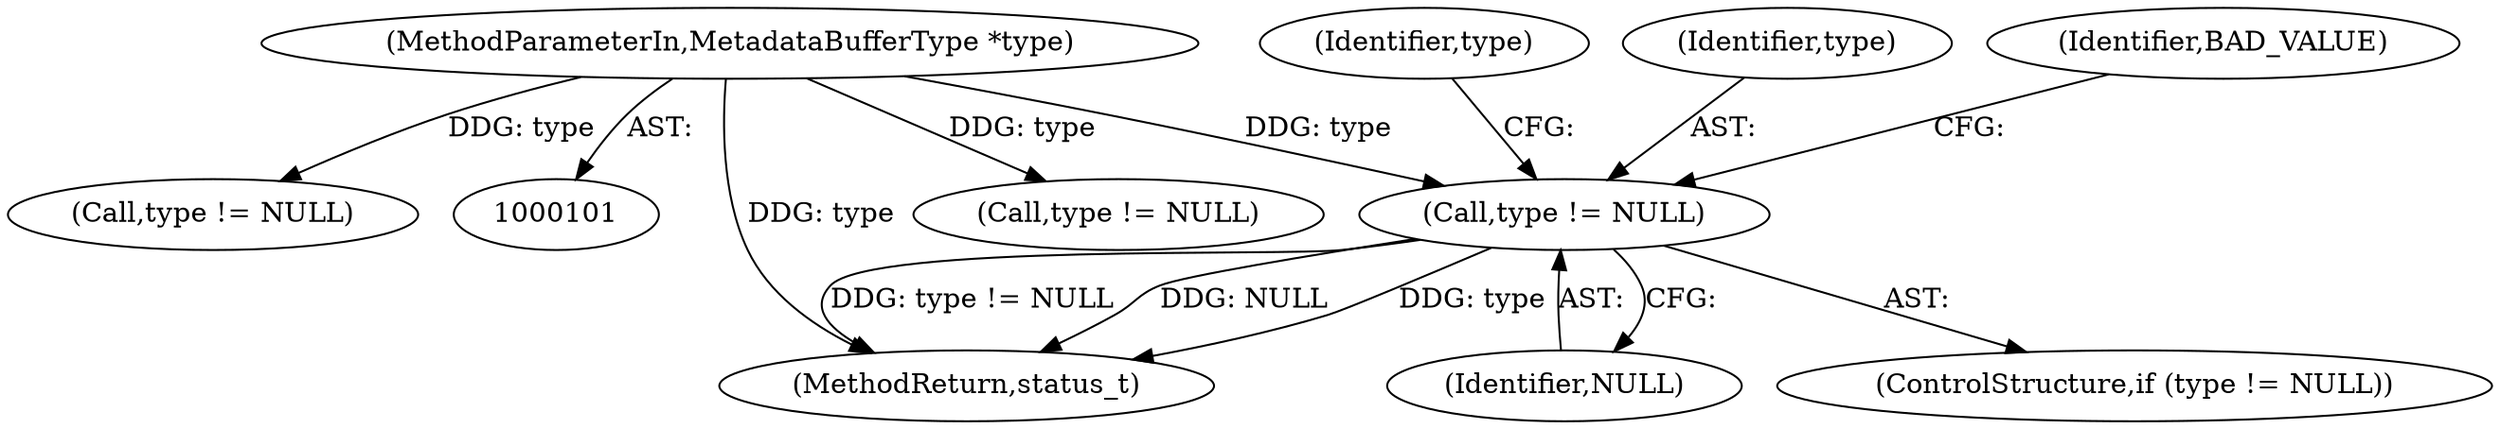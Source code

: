 digraph "0_Android_0f177948ae2640bfe4d70f8e4248e106406b3b0a_15@pointer" {
"1000127" [label="(Call,type != NULL)"];
"1000104" [label="(MethodParameterIn,MetadataBufferType *type)"];
"1000127" [label="(Call,type != NULL)"];
"1000133" [label="(Identifier,type)"];
"1000129" [label="(Identifier,NULL)"];
"1000337" [label="(MethodReturn,status_t)"];
"1000104" [label="(MethodParameterIn,MetadataBufferType *type)"];
"1000128" [label="(Identifier,type)"];
"1000326" [label="(Call,type != NULL)"];
"1000126" [label="(ControlStructure,if (type != NULL))"];
"1000155" [label="(Call,type != NULL)"];
"1000136" [label="(Identifier,BAD_VALUE)"];
"1000127" -> "1000126"  [label="AST: "];
"1000127" -> "1000129"  [label="CFG: "];
"1000128" -> "1000127"  [label="AST: "];
"1000129" -> "1000127"  [label="AST: "];
"1000133" -> "1000127"  [label="CFG: "];
"1000136" -> "1000127"  [label="CFG: "];
"1000127" -> "1000337"  [label="DDG: type != NULL"];
"1000127" -> "1000337"  [label="DDG: NULL"];
"1000127" -> "1000337"  [label="DDG: type"];
"1000104" -> "1000127"  [label="DDG: type"];
"1000104" -> "1000101"  [label="AST: "];
"1000104" -> "1000337"  [label="DDG: type"];
"1000104" -> "1000155"  [label="DDG: type"];
"1000104" -> "1000326"  [label="DDG: type"];
}
